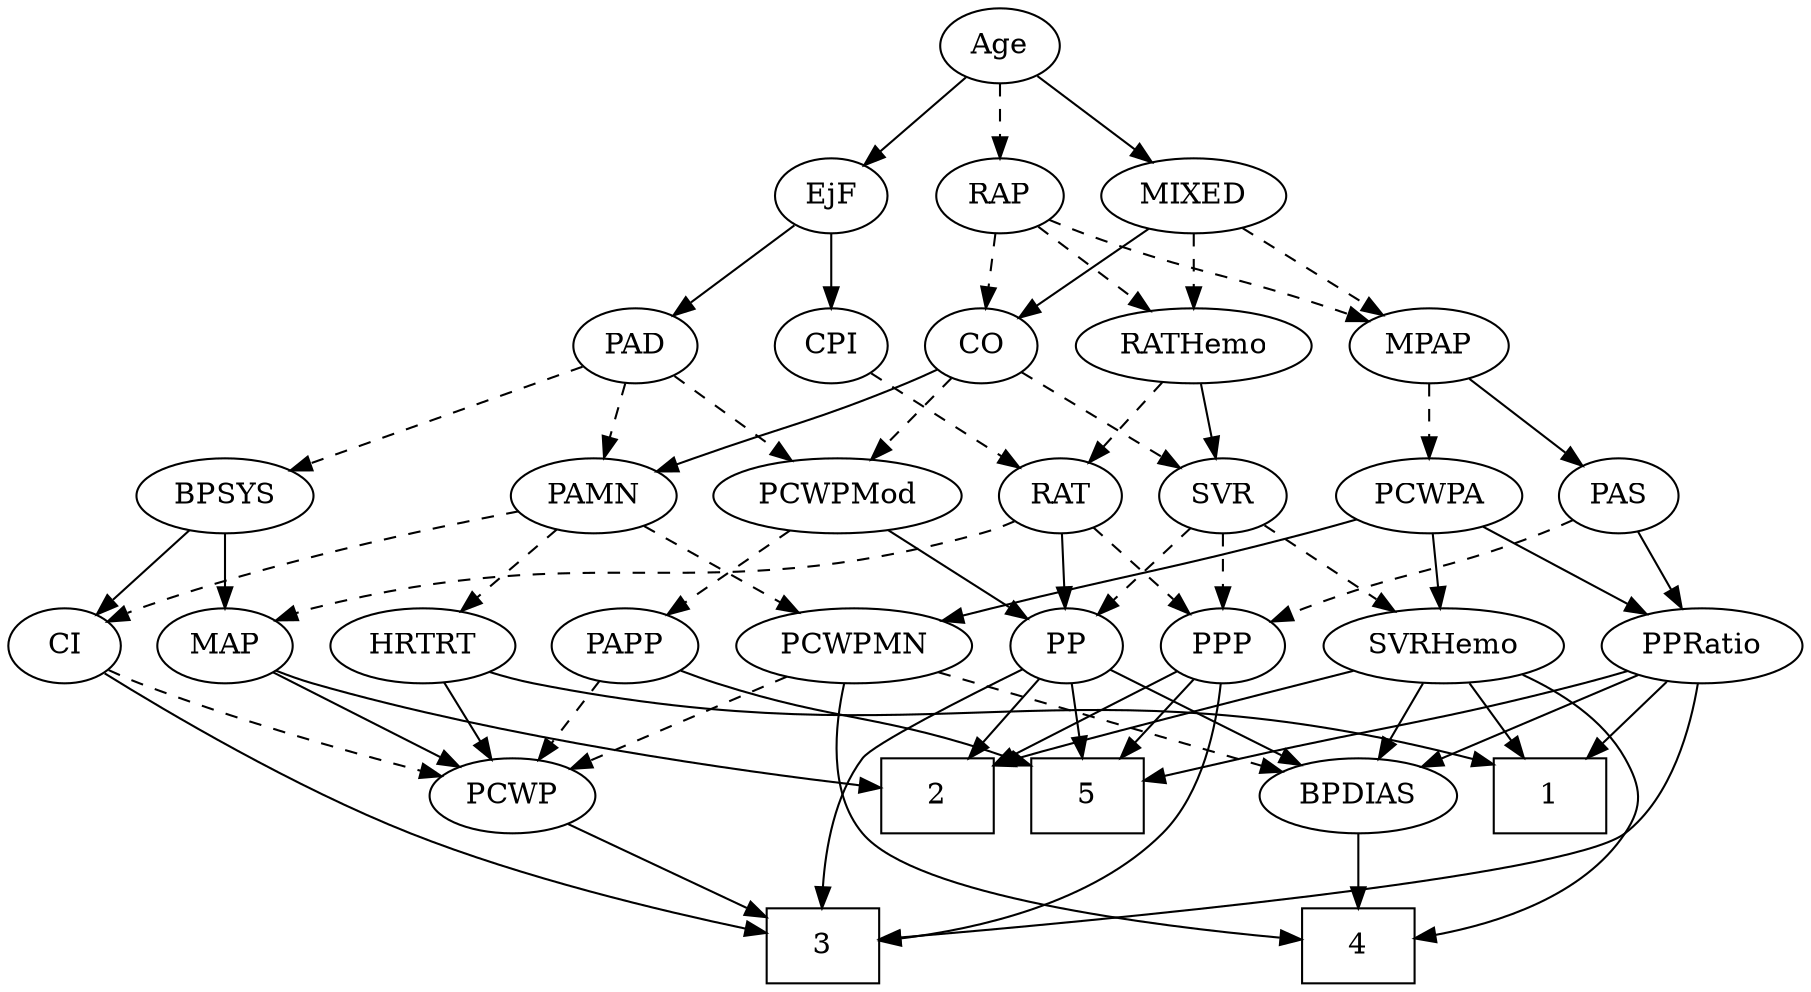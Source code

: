 strict digraph {
	graph [bb="0,0,789.65,468"];
	node [label="\N"];
	1	[height=0.5,
		pos="695,90",
		shape=box,
		width=0.75];
	2	[height=0.5,
		pos="411,90",
		shape=box,
		width=0.75];
	3	[height=0.5,
		pos="356,18",
		shape=box,
		width=0.75];
	4	[height=0.5,
		pos="608,18",
		shape=box,
		width=0.75];
	5	[height=0.5,
		pos="483,90",
		shape=box,
		width=0.75];
	Age	[height=0.5,
		pos="450,450",
		width=0.75];
	EjF	[height=0.5,
		pos="370,378",
		width=0.75];
	Age -> EjF	[pos="e,385.77,392.8 434.19,435.17 422.58,425.01 406.61,411.03 393.5,399.56",
		style=solid];
	RAP	[height=0.5,
		pos="450,378",
		width=0.77632];
	Age -> RAP	[pos="e,450,396.1 450,431.7 450,423.98 450,414.71 450,406.11",
		style=dashed];
	MIXED	[height=0.5,
		pos="536,378",
		width=1.1193];
	Age -> MIXED	[pos="e,517.38,394.16 466.58,435.5 478.74,425.61 495.5,411.96 509.51,400.56",
		style=solid];
	PAD	[height=0.5,
		pos="284,306",
		width=0.79437];
	EjF -> PAD	[pos="e,300.82,320.69 353.42,363.5 340.77,353.21 323.14,338.86 308.82,327.2",
		style=solid];
	CPI	[height=0.5,
		pos="370,306",
		width=0.75];
	EjF -> CPI	[pos="e,370,324.1 370,359.7 370,351.98 370,342.71 370,334.11",
		style=solid];
	MPAP	[height=0.5,
		pos="638,306",
		width=0.97491];
	RAP -> MPAP	[pos="e,611.08,317.62 471.75,366.54 476.72,364.28 482.01,361.98 487,360 533.64,341.5 546.81,341.05 594,324 596.51,323.09 599.1,322.14 \
601.7,321.17",
		style=dashed];
	CO	[height=0.5,
		pos="442,306",
		width=0.75];
	RAP -> CO	[pos="e,443.95,324.1 448.02,359.7 447.14,351.98 446.08,342.71 445.1,334.11",
		style=dashed];
	RATHemo	[height=0.5,
		pos="536,306",
		width=1.3721];
	RAP -> RATHemo	[pos="e,516.77,322.65 466.58,363.5 478.58,353.74 495.05,340.33 508.94,329.02",
		style=dashed];
	MIXED -> MPAP	[pos="e,617.93,320.77 557.13,362.5 572.34,352.06 593.01,337.87 609.65,326.45",
		style=dashed];
	MIXED -> CO	[pos="e,459.38,319.94 516.07,362.15 501.88,351.59 482.7,337.31 467.41,325.92",
		style=solid];
	MIXED -> RATHemo	[pos="e,536,324.1 536,359.7 536,351.98 536,342.71 536,334.11",
		style=dashed];
	PAS	[height=0.5,
		pos="725,234",
		width=0.75];
	MPAP -> PAS	[pos="e,708.47,248.3 656.03,290.5 668.92,280.12 686.44,266.03 700.59,254.64",
		style=solid];
	PCWPA	[height=0.5,
		pos="638,234",
		width=1.1555];
	MPAP -> PCWPA	[pos="e,638,252.1 638,287.7 638,279.98 638,270.71 638,262.11",
		style=dashed];
	BPSYS	[height=0.5,
		pos="103,234",
		width=1.0471];
	MAP	[height=0.5,
		pos="103,162",
		width=0.84854];
	BPSYS -> MAP	[pos="e,103,180.1 103,215.7 103,207.98 103,198.71 103,190.11",
		style=solid];
	CI	[height=0.5,
		pos="27,162",
		width=0.75];
	BPSYS -> CI	[pos="e,42.167,176.97 86.509,217.81 75.694,207.85 61.413,194.7 49.551,183.77",
		style=solid];
	PAD -> BPSYS	[pos="e,131.44,246 260.34,295.85 230.03,284.13 177.13,263.67 141.11,249.74",
		style=dashed];
	PAMN	[height=0.5,
		pos="271,234",
		width=1.011];
	PAD -> PAMN	[pos="e,274.21,252.28 280.85,288.05 279.42,280.35 277.69,271.03 276.08,262.36",
		style=dashed];
	PCWPMod	[height=0.5,
		pos="377,234",
		width=1.4443];
	PAD -> PCWPMod	[pos="e,356.2,250.65 301.93,291.5 315.02,281.65 333.05,268.08 348.16,256.71",
		style=dashed];
	CO -> PAMN	[pos="e,298.94,245.71 420.79,294.69 415.95,292.43 410.82,290.08 406,288 387.96,280.21 341.73,262.22 308.39,249.36",
		style=solid];
	SVR	[height=0.5,
		pos="547,234",
		width=0.77632];
	CO -> SVR	[pos="e,528.04,247.64 460.77,292.49 477.17,281.55 501.18,265.55 519.7,253.2",
		style=dashed];
	CO -> PCWPMod	[pos="e,392.13,251.29 428.22,290.15 419.78,281.07 408.8,269.24 399.16,258.87",
		style=dashed];
	PPP	[height=0.5,
		pos="547,162",
		width=0.75];
	PAS -> PPP	[pos="e,568.14,173.47 703.86,222.53 699.02,220.27 693.87,217.97 689,216 642.87,197.35 629.13,198.65 583,180 581.17,179.26 579.31,178.48 \
577.43,177.67",
		style=dashed];
	PPRatio	[height=0.5,
		pos="750,162",
		width=1.1013];
	PAS -> PPRatio	[pos="e,743.94,179.96 730.92,216.41 733.78,208.42 737.27,198.64 740.48,189.64",
		style=solid];
	PCWPMN	[height=0.5,
		pos="380,162",
		width=1.3902];
	PAMN -> PCWPMN	[pos="e,356.51,178.08 292.28,219.34 308.14,209.15 330.08,195.06 348.05,183.52",
		style=dashed];
	PAMN -> CI	[pos="e,48.034,173.76 237.63,226.56 196.05,218.07 123.14,201.63 63,180 61.146,179.33 59.259,178.6 57.369,177.83",
		style=dashed];
	HRTRT	[height=0.5,
		pos="191,162",
		width=1.1013];
	PAMN -> HRTRT	[pos="e,208.6,178.4 253.64,217.81 242.71,208.25 228.41,195.74 216.24,185.08",
		style=dashed];
	RAT	[height=0.5,
		pos="474,234",
		width=0.75827];
	RATHemo -> RAT	[pos="e,487.45,250.19 521.62,288.76 513.49,279.59 503.2,267.96 494.26,257.88",
		style=dashed];
	RATHemo -> SVR	[pos="e,544.31,252.1 538.72,287.7 539.93,279.98 541.39,270.71 542.74,262.11",
		style=solid];
	CPI -> RAT	[pos="e,455.57,247.41 388.59,292.49 404.86,281.54 428.69,265.49 447.05,253.14",
		style=dashed];
	RAT -> MAP	[pos="e,125.7,174.21 453.5,221.94 448.54,219.66 443.18,217.5 438,216 310.68,179.24 269.86,214.84 142,180 139.72,179.38 137.39,178.64 135.07,\
177.84",
		style=dashed];
	PP	[height=0.5,
		pos="475,162",
		width=0.75];
	RAT -> PP	[pos="e,474.76,180.1 474.25,215.7 474.36,207.98 474.49,198.71 474.61,190.11",
		style=solid];
	RAT -> PPP	[pos="e,532.25,177.14 488.77,218.83 499.16,208.87 513.24,195.37 524.96,184.14",
		style=dashed];
	SVRHemo	[height=0.5,
		pos="642,162",
		width=1.3902];
	SVR -> SVRHemo	[pos="e,620.89,178.55 564.87,219.83 578.29,209.94 596.97,196.18 612.59,184.67",
		style=dashed];
	SVR -> PP	[pos="e,489.9,177.49 532.08,218.5 522.04,208.73 508.62,195.69 497.32,184.7",
		style=dashed];
	SVR -> PPP	[pos="e,547,180.1 547,215.7 547,207.98 547,198.71 547,190.11",
		style=dashed];
	PCWPMod -> PP	[pos="e,457.24,175.69 398.75,217.46 413.59,206.86 433.33,192.76 449.01,181.57",
		style=solid];
	PAPP	[height=0.5,
		pos="280,162",
		width=0.88464];
	PCWPMod -> PAPP	[pos="e,298.85,176.6 355.47,217.46 341.29,207.23 322.59,193.74 307.36,182.74",
		style=dashed];
	PCWPA -> PCWPMN	[pos="e,417.4,174 605.83,222.52 598.67,220.28 591.1,218 584,216 520.08,198.02 503.14,197.2 439,180 435.17,178.97 431.21,177.89 427.23,\
176.78",
		style=solid];
	PCWPA -> SVRHemo	[pos="e,641.02,180.1 638.99,215.7 639.43,207.98 639.96,198.71 640.45,190.11",
		style=solid];
	PCWPA -> PPRatio	[pos="e,727.75,176.91 660.66,218.83 677.47,208.33 700.58,193.89 719.09,182.32",
		style=solid];
	PCWPMN -> 4	[pos="e,580.64,21.059 372.88,143.88 366,124.3 358.78,92.321 375,72 399.05,41.871 510.97,27.555 570.51,21.971",
		style=solid];
	BPDIAS	[height=0.5,
		pos="608,90",
		width=1.1735];
	PCWPMN -> BPDIAS	[pos="e,574.51,101.28 416.89,149.68 457.34,137.25 522.19,117.35 564.94,104.22",
		style=dashed];
	PCWP	[height=0.5,
		pos="223,90",
		width=0.97491];
	PCWPMN -> PCWP	[pos="e,248.51,102.37 349.73,147.5 323.43,135.78 285.33,118.79 257.78,106.51",
		style=dashed];
	SVRHemo -> 1	[pos="e,681.79,108.45 654.56,144.41 660.84,136.12 668.58,125.89 675.61,116.62",
		style=solid];
	SVRHemo -> 2	[pos="e,438.3,104.52 604.27,149.99 597.21,147.97 589.88,145.9 583,144 525.68,128.16 507.5,129.28 447.83,107.98",
		style=solid];
	SVRHemo -> 4	[pos="e,635.05,22.09 678.42,149.32 697.72,141.05 719.71,127.86 731,108 738.91,94.09 739.79,85.366 731,72 712.1,43.282 674.01,30.058 645.19,\
24.009",
		style=solid];
	SVRHemo -> BPDIAS	[pos="e,616.15,107.79 633.77,144.05 629.8,135.89 624.96,125.91 620.54,116.82",
		style=solid];
	BPDIAS -> 4	[pos="e,608,36.104 608,71.697 608,63.983 608,54.712 608,46.112",
		style=solid];
	MAP -> 2	[pos="e,383.79,94.374 126.2,149.91 131.32,147.74 136.78,145.63 142,144 222.76,118.77 321.06,103.02 373.61,95.756",
		style=solid];
	MAP -> PCWP	[pos="e,200.71,104 123.9,148.81 142.7,137.84 170.58,121.58 191.98,109.1",
		style=solid];
	PP -> 2	[pos="e,426.58,108.04 461.43,146.15 453.3,137.26 442.76,125.74 433.43,115.53",
		style=solid];
	PP -> 3	[pos="e,355.53,36.157 453.33,150.73 425.52,137.36 380.21,114.9 375,108 361.64,90.317 357.22,65.296 355.95,46.285",
		style=solid];
	PP -> 5	[pos="e,481.05,108.1 476.98,143.7 477.86,135.98 478.92,126.71 479.9,118.11",
		style=solid];
	PP -> BPDIAS	[pos="e,582.24,104.56 495.49,150.22 516.17,139.33 548.48,122.33 573.18,109.32",
		style=solid];
	PPP -> 2	[pos="e,438.44,105.13 526.34,150.37 505.43,139.6 472.66,122.74 447.38,109.73",
		style=solid];
	PPP -> 3	[pos="e,383.01,20.391 546.17,143.89 544.3,124.01 538.26,91.449 519,72 485.46,38.134 430.07,25.898 393.31,21.483",
		style=solid];
	PPP -> 5	[pos="e,498.58,108.04 533.43,146.15 525.3,137.26 514.76,125.74 505.43,115.53",
		style=solid];
	PPRatio -> 1	[pos="e,708.45,108.12 737.24,144.76 730.57,136.27 722.25,125.68 714.76,116.15",
		style=solid];
	PPRatio -> 3	[pos="e,383.17,21.053 751.66,143.82 752.58,123.55 750.64,90.317 731,72 706.48,49.14 483.07,29.069 393.19,21.849",
		style=solid];
	PPRatio -> 5	[pos="e,510.34,97.302 720.09,150.11 713.82,147.98 707.22,145.83 701,144 667.37,134.1 573.26,111.92 520.34,99.623",
		style=solid];
	PPRatio -> BPDIAS	[pos="e,634.84,104.23 723.96,148.16 701.52,137.1 668.91,121.03 643.98,108.74",
		style=solid];
	PCWP -> 3	[pos="e,328.76,33.337 246.78,76.485 267.09,65.793 296.64,50.244 319.87,38.013",
		style=solid];
	CI -> 3	[pos="e,328.91,24.977 44.966,148.55 72.67,129.82 127.96,94.201 179,72 225.58,51.736 282.27,36.261 318.73,27.404",
		style=solid];
	CI -> PCWP	[pos="e,193.12,99.709 48.132,150.5 52.969,148.24 58.123,145.95 63,144 103.38,127.85 150.8,112.59 183.48,102.63",
		style=dashed];
	PAPP -> 5	[pos="e,455.68,104.46 304.54,150.29 309.92,148.09 315.62,145.88 321,144 373.09,125.83 390.64,128.18 446.06,108.04",
		style=solid];
	PAPP -> PCWP	[pos="e,236.01,106.98 267.35,145.46 260,136.44 250.59,124.88 242.33,114.73",
		style=dashed];
	HRTRT -> 1	[pos="e,667.87,105.04 219.85,149.45 226.08,147.33 232.69,145.36 239,144 418.9,105.1 476.1,154.96 657.98,107.67",
		style=solid];
	HRTRT -> PCWP	[pos="e,215.33,107.79 198.75,144.05 202.44,135.97 206.94,126.12 211.06,117.11",
		style=solid];
}
